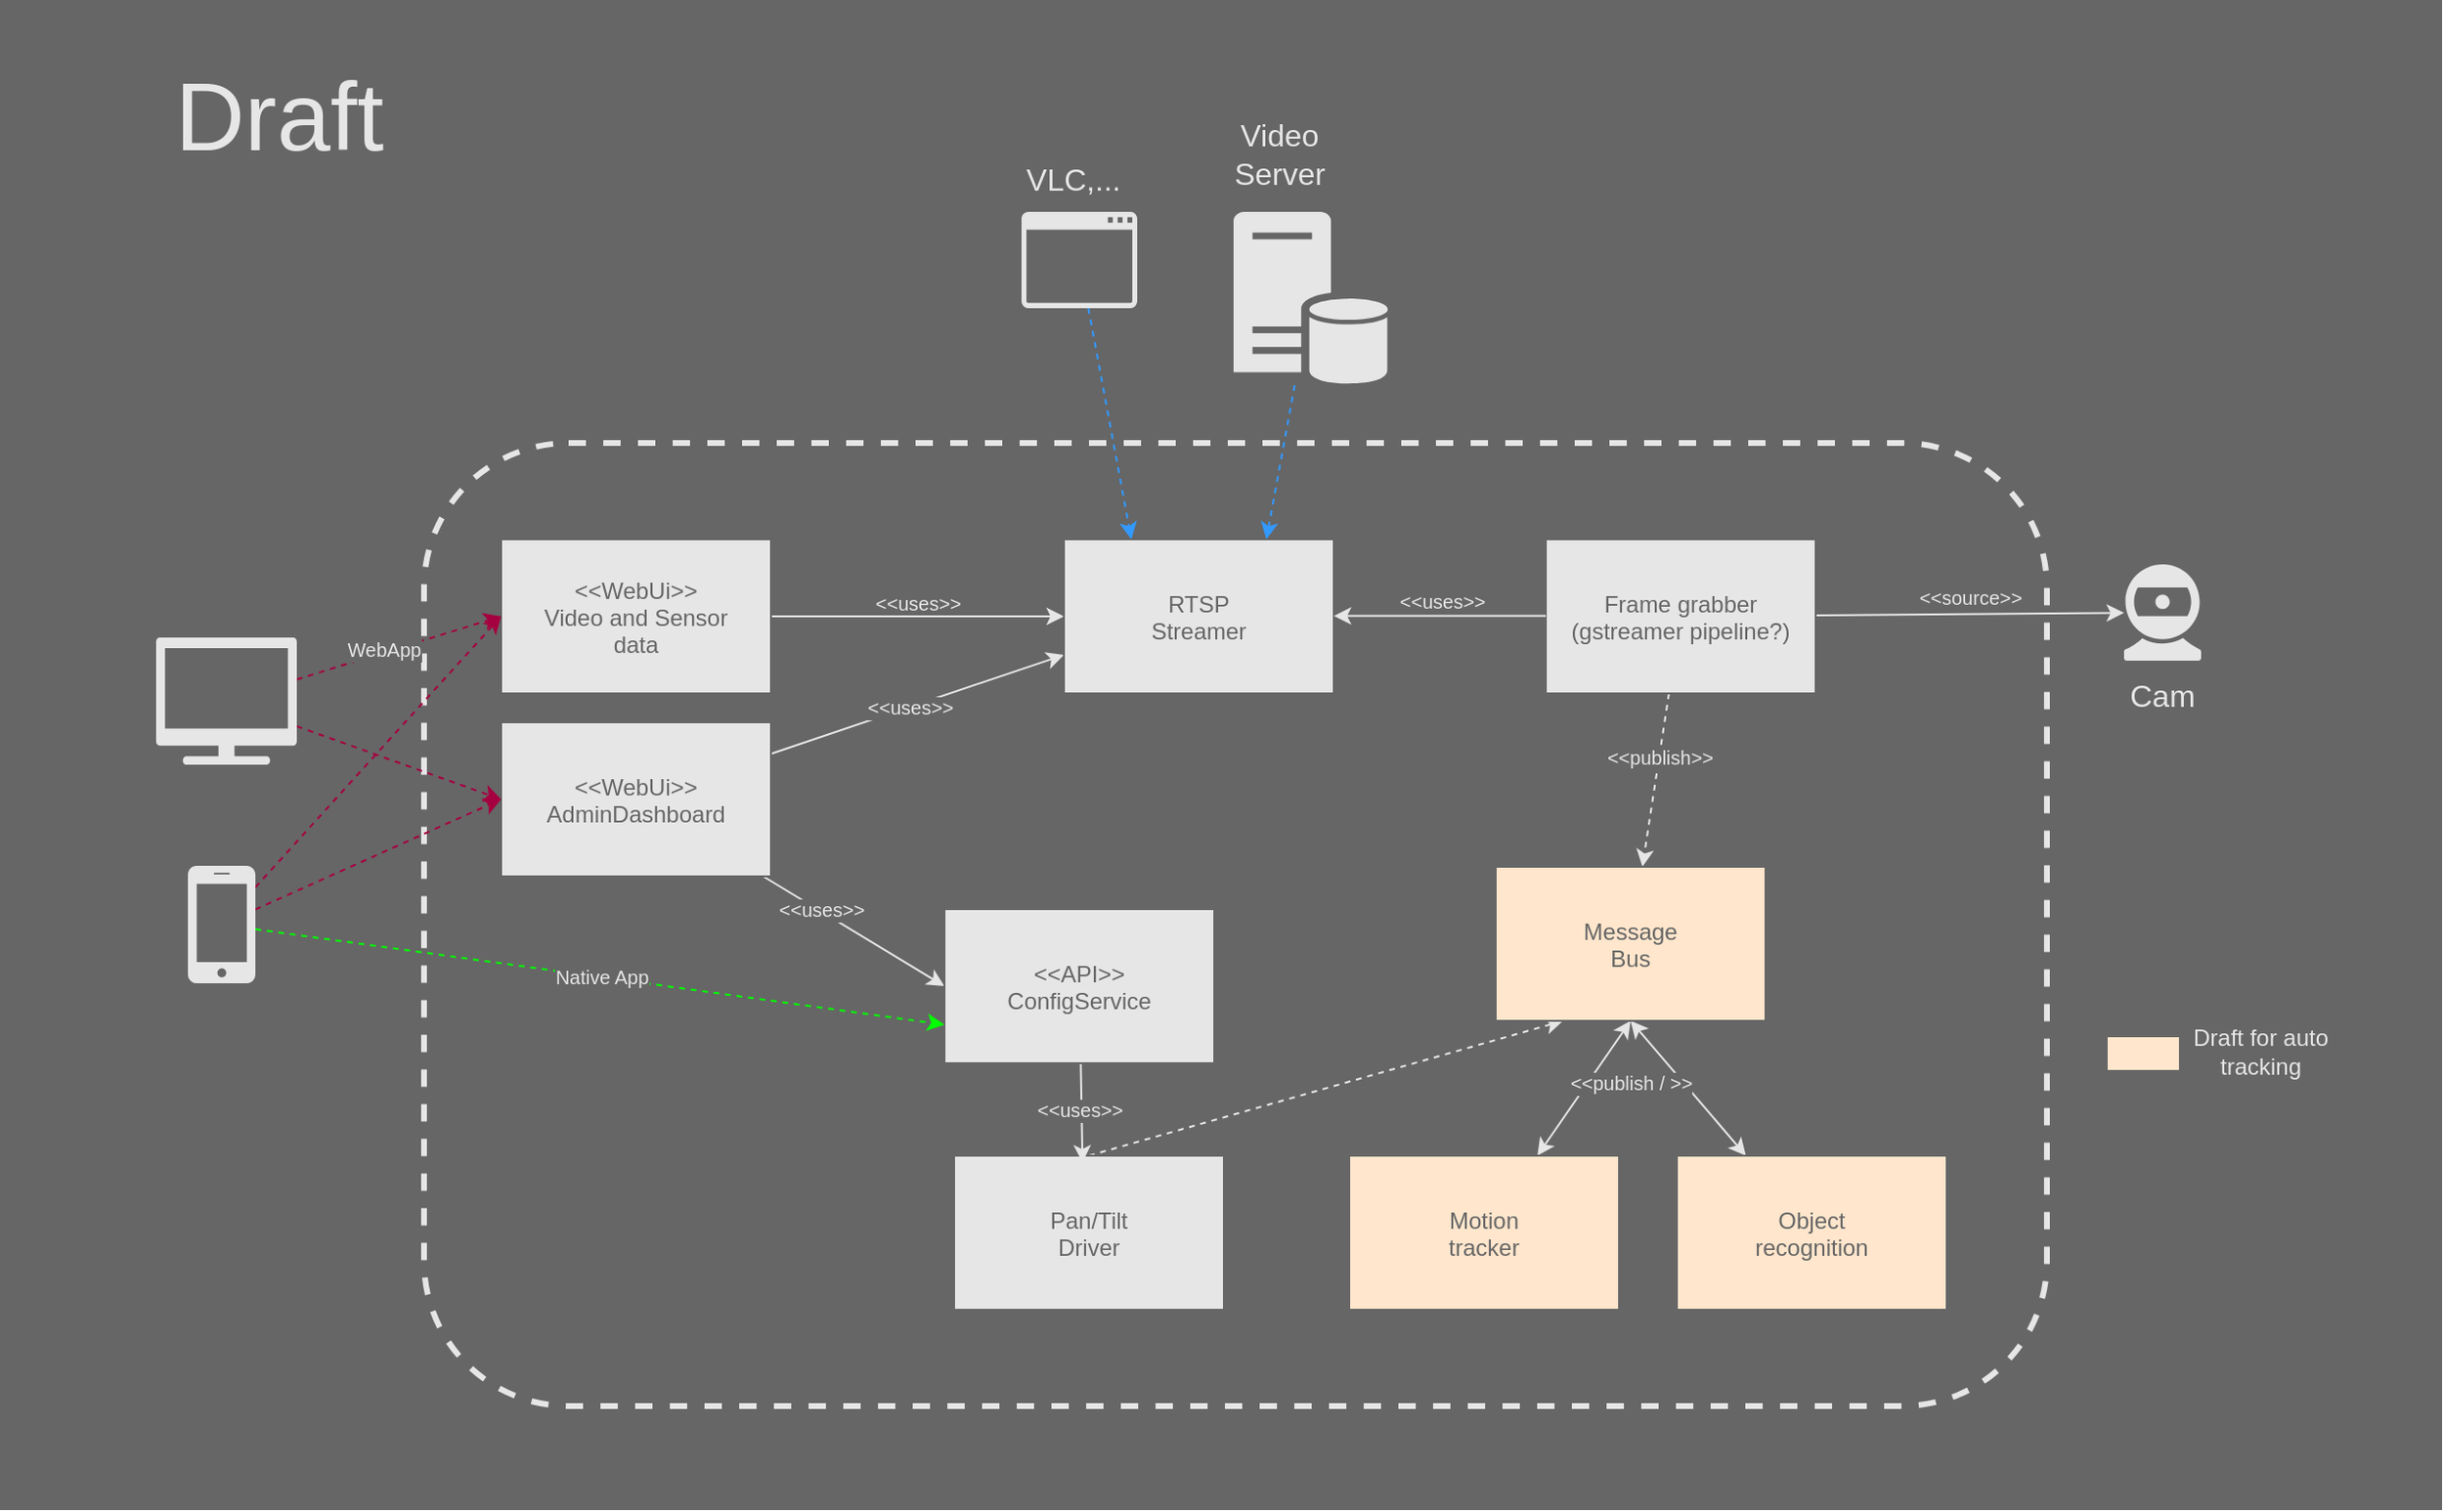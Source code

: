 <mxfile>
    <diagram id="QefyWx_RvWR07qEHtKSa" name="Page-1">
        <mxGraphModel dx="2589" dy="1100" grid="0" gridSize="10" guides="1" tooltips="1" connect="1" arrows="1" fold="1" page="0" pageScale="1" pageWidth="1200" pageHeight="1920" math="0" shadow="0">
            <root>
                <mxCell id="0"/>
                <mxCell id="1" parent="0"/>
                <mxCell id="30" value="" style="rounded=0;whiteSpace=wrap;html=1;dashed=1;strokeWidth=3;fontColor=#666666;fillColor=#666666;strokeColor=none;" parent="1" vertex="1">
                    <mxGeometry y="-130" width="1267" height="784" as="geometry"/>
                </mxCell>
                <mxCell id="21" value="" style="rounded=1;whiteSpace=wrap;html=1;fontColor=#666666;fillColor=none;dashed=1;perimeterSpacing=3;strokeWidth=3;strokeColor=#E6E6E6;" parent="1" vertex="1">
                    <mxGeometry x="220" y="100" width="842" height="500" as="geometry"/>
                </mxCell>
                <mxCell id="20" style="edgeStyle=none;rounded=0;jumpSize=6;orthogonalLoop=1;jettySize=auto;html=1;entryX=0;entryY=0.5;entryDx=0;entryDy=0;sourcePerimeterSpacing=0;endSize=6;targetPerimeterSpacing=0;strokeWidth=1;fontColor=#666666;strokeColor=#E6E6E6;" parent="1" source="3" target="6" edge="1">
                    <mxGeometry relative="1" as="geometry"/>
                </mxCell>
                <mxCell id="54" value="&amp;lt;&amp;lt;uses&amp;gt;&amp;gt;" style="edgeLabel;html=1;align=center;verticalAlign=middle;resizable=0;points=[];fontSize=10;labelBackgroundColor=none;fontColor=#E6E6E6;" parent="20" vertex="1" connectable="0">
                    <mxGeometry x="-0.296" y="-1" relative="1" as="geometry">
                        <mxPoint x="22" y="-8" as="offset"/>
                    </mxGeometry>
                </mxCell>
                <mxCell id="3" value="&lt;&lt;WebUi&gt;&gt;&#10;Video and Sensor&#10;data" style="fontStyle=0;strokeColor=#666666;fillColor=#E6E6E6;fontColor=#666666;" parent="1" vertex="1">
                    <mxGeometry x="260" y="150" width="140" height="80" as="geometry"/>
                </mxCell>
                <mxCell id="18" style="edgeStyle=none;rounded=0;jumpSize=6;orthogonalLoop=1;jettySize=auto;html=1;entryX=0;entryY=0.5;entryDx=0;entryDy=0;sourcePerimeterSpacing=0;endSize=6;targetPerimeterSpacing=0;strokeWidth=1;fontColor=#666666;strokeColor=#E6E6E6;" parent="1" source="4" target="17" edge="1">
                    <mxGeometry relative="1" as="geometry"/>
                </mxCell>
                <mxCell id="56" value="&amp;lt;&amp;lt;uses&amp;gt;&amp;gt;" style="edgeLabel;html=1;align=center;verticalAlign=middle;resizable=0;points=[];fontSize=10;labelBackgroundColor=#666666;fontColor=#E6E6E6;" parent="18" vertex="1" connectable="0">
                    <mxGeometry x="-0.372" y="1" relative="1" as="geometry">
                        <mxPoint as="offset"/>
                    </mxGeometry>
                </mxCell>
                <mxCell id="31" style="edgeStyle=none;rounded=0;jumpSize=6;orthogonalLoop=1;jettySize=auto;html=1;sourcePerimeterSpacing=0;endSize=6;targetPerimeterSpacing=0;strokeWidth=1;fontColor=#666666;entryX=0;entryY=0.75;entryDx=0;entryDy=0;strokeColor=#E6E6E6;" parent="1" source="4" target="6" edge="1">
                    <mxGeometry relative="1" as="geometry"/>
                </mxCell>
                <mxCell id="55" value="&amp;lt;&amp;lt;uses&amp;gt;&amp;gt;" style="edgeLabel;html=1;align=center;verticalAlign=middle;resizable=0;points=[];fontSize=10;fontColor=#E6E6E6;labelBackgroundColor=#666666;" parent="31" vertex="1" connectable="0">
                    <mxGeometry x="-0.205" relative="1" as="geometry">
                        <mxPoint x="10.81" y="-4.02" as="offset"/>
                    </mxGeometry>
                </mxCell>
                <mxCell id="4" value="&lt;&lt;WebUi&gt;&gt;&#10;AdminDashboard" style="fontStyle=0;strokeColor=#666666;fillColor=#E6E6E6;fontColor=#666666;" parent="1" vertex="1">
                    <mxGeometry x="260" y="245" width="140" height="80" as="geometry"/>
                </mxCell>
                <mxCell id="6" value="RTSP&#10;Streamer" style="fontStyle=0;strokeColor=#666666;fillColor=#E6E6E6;fontColor=#666666;" parent="1" vertex="1">
                    <mxGeometry x="552" y="150" width="140" height="80" as="geometry"/>
                </mxCell>
                <mxCell id="14" style="edgeStyle=none;rounded=0;orthogonalLoop=1;jettySize=auto;html=1;entryX=0.5;entryY=1;entryDx=0;entryDy=0;fontColor=#666666;startArrow=classic;startFill=1;strokeColor=#E6E6E6;" parent="1" source="7" target="11" edge="1">
                    <mxGeometry relative="1" as="geometry"/>
                </mxCell>
                <mxCell id="7" value="Object&#10;recognition" style="fontStyle=0;strokeColor=#666666;fontColor=#666666;fillColor=#FFE6CC;" parent="1" vertex="1">
                    <mxGeometry x="870" y="470" width="140" height="80" as="geometry"/>
                </mxCell>
                <mxCell id="15" style="edgeStyle=none;rounded=0;orthogonalLoop=1;jettySize=auto;html=1;entryX=0.5;entryY=1;entryDx=0;entryDy=0;fontColor=#666666;startArrow=classic;startFill=1;strokeColor=#E6E6E6;" parent="1" source="8" target="11" edge="1">
                    <mxGeometry relative="1" as="geometry"/>
                </mxCell>
                <mxCell id="8" value="Motion&#10;tracker" style="fontStyle=0;strokeColor=#666666;fontColor=#666666;fillColor=#FFE6CC;" parent="1" vertex="1">
                    <mxGeometry x="700" y="470" width="140" height="80" as="geometry"/>
                </mxCell>
                <mxCell id="12" style="rounded=0;orthogonalLoop=1;jettySize=auto;html=1;fontColor=#666666;dashed=1;strokeWidth=1;sourcePerimeterSpacing=0;targetPerimeterSpacing=0;endSize=6;jumpSize=6;strokeColor=#E6E6E6;" parent="1" source="9" target="11" edge="1">
                    <mxGeometry relative="1" as="geometry"/>
                </mxCell>
                <mxCell id="50" style="edgeStyle=none;rounded=0;orthogonalLoop=1;jettySize=auto;html=1;fontSize=18;strokeColor=#E6E6E6;" parent="1" source="9" target="45" edge="1">
                    <mxGeometry relative="1" as="geometry"/>
                </mxCell>
                <mxCell id="59" value="&amp;lt;&amp;lt;source&amp;gt;&amp;gt;" style="edgeLabel;html=1;align=center;verticalAlign=middle;resizable=0;points=[];fontSize=10;fontColor=#E6E6E6;labelBackgroundColor=#666666;" parent="50" vertex="1" connectable="0">
                    <mxGeometry x="-0.183" y="-2" relative="1" as="geometry">
                        <mxPoint x="14.1" y="-10.91" as="offset"/>
                    </mxGeometry>
                </mxCell>
                <mxCell id="63" value="&amp;lt;&amp;lt;publish&amp;gt;&amp;gt;" style="edgeLabel;html=1;align=center;verticalAlign=middle;resizable=0;points=[];fontSize=10;fontColor=#E6E6E6;labelBackgroundColor=#666666;" parent="50" vertex="1" connectable="0">
                    <mxGeometry x="-0.183" y="-2" relative="1" as="geometry">
                        <mxPoint x="-146.53" y="72.08" as="offset"/>
                    </mxGeometry>
                </mxCell>
                <mxCell id="9" value="Frame grabber&#10;(gstreamer pipeline?)" style="fontStyle=0;strokeColor=#666666;fillColor=#E6E6E6;fontColor=#666666;" parent="1" vertex="1">
                    <mxGeometry x="802" y="150" width="140" height="80" as="geometry"/>
                </mxCell>
                <mxCell id="16" style="edgeStyle=none;rounded=0;orthogonalLoop=1;jettySize=auto;html=1;exitX=0.5;exitY=0;exitDx=0;exitDy=0;entryX=0.25;entryY=1;entryDx=0;entryDy=0;fontColor=#666666;dashed=1;strokeColor=#E6E6E6;" parent="1" source="10" target="11" edge="1">
                    <mxGeometry relative="1" as="geometry"/>
                </mxCell>
                <mxCell id="10" value="Pan/Tilt&#10;Driver" style="fontStyle=0;strokeColor=#666666;fillColor=#E6E6E6;fontColor=#666666;" parent="1" vertex="1">
                    <mxGeometry x="495" y="470" width="140" height="80" as="geometry"/>
                </mxCell>
                <mxCell id="11" value="Message&#10;Bus" style="fontStyle=0;strokeColor=#666666;fontColor=#666666;fillColor=#FFE6CC;" parent="1" vertex="1">
                    <mxGeometry x="776" y="320" width="140" height="80" as="geometry"/>
                </mxCell>
                <mxCell id="19" style="edgeStyle=none;rounded=0;jumpSize=6;orthogonalLoop=1;jettySize=auto;html=1;entryX=0.476;entryY=0.044;entryDx=0;entryDy=0;sourcePerimeterSpacing=0;endSize=6;targetPerimeterSpacing=0;strokeWidth=1;fontColor=#666666;entryPerimeter=0;strokeColor=#E6E6E6;" parent="1" source="17" target="10" edge="1">
                    <mxGeometry relative="1" as="geometry"/>
                </mxCell>
                <mxCell id="57" value="&amp;lt;&amp;lt;uses&amp;gt;&amp;gt;" style="edgeLabel;html=1;align=center;verticalAlign=middle;resizable=0;points=[];fontSize=10;fontColor=#E6E6E6;labelBackgroundColor=#666666;" parent="19" vertex="1" connectable="0">
                    <mxGeometry x="0.419" y="-1" relative="1" as="geometry">
                        <mxPoint x="-0.37" y="-13.16" as="offset"/>
                    </mxGeometry>
                </mxCell>
                <mxCell id="17" value="&lt;&lt;API&gt;&gt;&#10;ConfigService" style="fontStyle=0;strokeColor=#666666;fillColor=#E6E6E6;fontColor=#666666;" parent="1" vertex="1">
                    <mxGeometry x="490" y="342" width="140" height="80" as="geometry"/>
                </mxCell>
                <mxCell id="29" style="edgeStyle=none;rounded=0;jumpSize=6;orthogonalLoop=1;jettySize=auto;html=1;sourcePerimeterSpacing=0;endSize=6;targetPerimeterSpacing=0;strokeWidth=1;fontColor=#666666;entryX=0.75;entryY=0;entryDx=0;entryDy=0;fillColor=#d80073;dashed=1;strokeColor=#3399FF;" parent="1" source="22" target="6" edge="1">
                    <mxGeometry relative="1" as="geometry"/>
                </mxCell>
                <mxCell id="22" value="" style="shadow=0;dashed=0;html=1;strokeColor=none;labelPosition=center;verticalLabelPosition=bottom;verticalAlign=top;outlineConnect=0;align=center;shape=mxgraph.office.databases.database_server;fontColor=#666666;fillColor=#E6E6E6;" parent="1" vertex="1">
                    <mxGeometry x="640" y="-20" width="80" height="90" as="geometry"/>
                </mxCell>
                <mxCell id="26" style="edgeStyle=none;rounded=0;jumpSize=6;orthogonalLoop=1;jettySize=auto;html=1;entryX=0;entryY=0.5;entryDx=0;entryDy=0;sourcePerimeterSpacing=0;endSize=6;targetPerimeterSpacing=0;strokeWidth=1;fontColor=#666666;fillColor=#d80073;strokeColor=#A50040;dashed=1;" parent="1" source="23" target="3" edge="1">
                    <mxGeometry relative="1" as="geometry"/>
                </mxCell>
                <mxCell id="27" style="edgeStyle=none;rounded=0;jumpSize=6;orthogonalLoop=1;jettySize=auto;html=1;entryX=0;entryY=0.5;entryDx=0;entryDy=0;sourcePerimeterSpacing=0;endSize=6;targetPerimeterSpacing=0;strokeWidth=1;fontColor=#666666;fillColor=#d80073;strokeColor=#A50040;dashed=1;" parent="1" source="23" target="4" edge="1">
                    <mxGeometry relative="1" as="geometry"/>
                </mxCell>
                <mxCell id="51" style="edgeStyle=none;rounded=0;orthogonalLoop=1;jettySize=auto;html=1;entryX=0;entryY=0.75;entryDx=0;entryDy=0;fontSize=18;strokeColor=#00FF00;dashed=1;" parent="1" source="23" target="17" edge="1">
                    <mxGeometry relative="1" as="geometry"/>
                </mxCell>
                <mxCell id="52" value="Native App" style="edgeLabel;html=1;align=center;verticalAlign=middle;resizable=0;points=[];fontSize=10;labelBackgroundColor=#666666;rotation=0;fontColor=#E6E6E6;" parent="51" vertex="1" connectable="0">
                    <mxGeometry x="0.07" y="-1" relative="1" as="geometry">
                        <mxPoint x="-12.24" y="-2.88" as="offset"/>
                    </mxGeometry>
                </mxCell>
                <mxCell id="23" value="" style="pointerEvents=1;shadow=0;dashed=0;html=1;strokeColor=none;labelPosition=center;verticalLabelPosition=bottom;verticalAlign=top;outlineConnect=0;align=center;shape=mxgraph.office.devices.cell_phone_iphone_proportional;fontColor=#666666;fillColor=#E6E6E6;" parent="1" vertex="1">
                    <mxGeometry x="97.5" y="319.5" width="35" height="61" as="geometry"/>
                </mxCell>
                <mxCell id="25" style="edgeStyle=none;rounded=0;jumpSize=6;orthogonalLoop=1;jettySize=auto;html=1;sourcePerimeterSpacing=0;endSize=6;targetPerimeterSpacing=0;strokeWidth=1;fontColor=#666666;entryX=0;entryY=0.5;entryDx=0;entryDy=0;fillColor=#d80073;strokeColor=#A50040;dashed=1;" parent="1" source="24" target="3" edge="1">
                    <mxGeometry relative="1" as="geometry">
                        <mxPoint x="-100" y="310" as="targetPoint"/>
                    </mxGeometry>
                </mxCell>
                <mxCell id="53" value="WebApp" style="edgeLabel;html=1;align=center;verticalAlign=middle;resizable=0;points=[];fontSize=10;labelBackgroundColor=#666666;rotation=0;fontColor=#E6E6E6;" parent="25" vertex="1" connectable="0">
                    <mxGeometry x="-0.348" y="2" relative="1" as="geometry">
                        <mxPoint x="11.01" y="-3.14" as="offset"/>
                    </mxGeometry>
                </mxCell>
                <mxCell id="28" style="edgeStyle=none;rounded=0;jumpSize=6;orthogonalLoop=1;jettySize=auto;html=1;entryX=0;entryY=0.5;entryDx=0;entryDy=0;sourcePerimeterSpacing=0;endSize=6;targetPerimeterSpacing=0;strokeWidth=1;fontColor=#666666;fillColor=#d80073;strokeColor=#A50040;dashed=1;" parent="1" source="24" target="4" edge="1">
                    <mxGeometry relative="1" as="geometry"/>
                </mxCell>
                <mxCell id="24" value="" style="pointerEvents=1;shadow=0;dashed=0;html=1;strokeColor=none;labelPosition=center;verticalLabelPosition=bottom;verticalAlign=top;outlineConnect=0;align=center;shape=mxgraph.office.devices.tv;fontColor=#666666;fillColor=#E6E6E6;" parent="1" vertex="1">
                    <mxGeometry x="81" y="201" width="73" height="66" as="geometry"/>
                </mxCell>
                <mxCell id="32" value="Draft" style="text;html=1;strokeColor=none;fillColor=none;align=center;verticalAlign=middle;whiteSpace=wrap;rounded=0;fontSize=50;fontColor=#E6E6E6;" parent="1" vertex="1">
                    <mxGeometry x="125" y="-80" width="40" height="20" as="geometry"/>
                </mxCell>
                <mxCell id="33" value="Video&lt;br style=&quot;font-size: 16px;&quot;&gt;Server" style="text;html=1;strokeColor=none;fillColor=none;align=center;verticalAlign=middle;whiteSpace=wrap;rounded=0;fontSize=16;fontColor=#E6E6E6;" parent="1" vertex="1">
                    <mxGeometry x="644" y="-60" width="40" height="20" as="geometry"/>
                </mxCell>
                <mxCell id="37" style="rounded=0;orthogonalLoop=1;jettySize=auto;html=1;entryX=0.25;entryY=0;entryDx=0;entryDy=0;fontSize=18;fillColor=#d80073;dashed=1;strokeColor=#3399FF;" parent="1" source="35" target="6" edge="1">
                    <mxGeometry relative="1" as="geometry"/>
                </mxCell>
                <mxCell id="35" value="" style="pointerEvents=1;shadow=0;dashed=0;html=1;strokeColor=none;labelPosition=center;verticalLabelPosition=bottom;verticalAlign=top;outlineConnect=0;align=center;shape=mxgraph.office.concepts.application_generic;fontSize=18;fillColor=#E6E6E6;" parent="1" vertex="1">
                    <mxGeometry x="530" y="-20" width="60" height="50" as="geometry"/>
                </mxCell>
                <mxCell id="36" value="VLC,..." style="text;html=1;strokeColor=none;fillColor=none;align=center;verticalAlign=middle;whiteSpace=wrap;rounded=0;fontSize=16;fontColor=#E6E6E6;" parent="1" vertex="1">
                    <mxGeometry x="537" y="-47" width="40" height="20" as="geometry"/>
                </mxCell>
                <mxCell id="45" value="" style="pointerEvents=1;shadow=0;dashed=0;html=1;strokeColor=none;labelPosition=center;verticalLabelPosition=bottom;verticalAlign=top;outlineConnect=0;align=center;shape=mxgraph.office.devices.webcam;fontSize=18;fillColor=#E6E6E6;" parent="1" vertex="1">
                    <mxGeometry x="1102" y="163" width="40" height="50" as="geometry"/>
                </mxCell>
                <mxCell id="48" value="Cam" style="text;html=1;strokeColor=none;fillColor=none;align=center;verticalAlign=middle;whiteSpace=wrap;rounded=0;fontSize=16;fontColor=#E6E6E6;" parent="1" vertex="1">
                    <mxGeometry x="1102" y="221" width="40" height="20" as="geometry"/>
                </mxCell>
                <mxCell id="47" style="edgeStyle=none;rounded=0;orthogonalLoop=1;jettySize=auto;html=1;fontSize=18;strokeColor=#E6E6E6;" parent="1" edge="1">
                    <mxGeometry relative="1" as="geometry">
                        <mxPoint x="802" y="189.8" as="sourcePoint"/>
                        <mxPoint x="692" y="189.8" as="targetPoint"/>
                    </mxGeometry>
                </mxCell>
                <mxCell id="58" value="&amp;lt;&amp;lt;uses&amp;gt;&amp;gt;" style="edgeLabel;html=1;align=center;verticalAlign=middle;resizable=0;points=[];fontSize=10;labelBackgroundColor=#666666;fontColor=#E6E6E6;" parent="47" vertex="1" connectable="0">
                    <mxGeometry x="0.176" relative="1" as="geometry">
                        <mxPoint x="9.8" y="-7.8" as="offset"/>
                    </mxGeometry>
                </mxCell>
                <mxCell id="60" value="" style="fontStyle=0;strokeColor=#666666;fontColor=#666666;fillColor=#FFE6CC;" parent="1" vertex="1">
                    <mxGeometry x="1093" y="408" width="38" height="18" as="geometry"/>
                </mxCell>
                <mxCell id="61" value="Draft for auto tracking" style="text;html=1;strokeColor=none;fillColor=none;align=center;verticalAlign=middle;whiteSpace=wrap;rounded=0;fontSize=12;fontColor=#E6E6E6;" parent="1" vertex="1">
                    <mxGeometry x="1124" y="406" width="98" height="20" as="geometry"/>
                </mxCell>
                <mxCell id="65" value="&amp;lt;&amp;lt;publish / &amp;gt;&amp;gt;" style="edgeLabel;html=1;align=center;verticalAlign=middle;resizable=0;points=[];fontSize=10;fontColor=#E6E6E6;labelBackgroundColor=#666666;" parent="1" vertex="1" connectable="0">
                    <mxGeometry x="846.001" y="431.996" as="geometry"/>
                </mxCell>
            </root>
        </mxGraphModel>
    </diagram>
</mxfile>